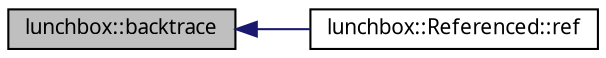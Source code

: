 digraph "lunchbox::backtrace"
{
  edge [fontname="Sans",fontsize="10",labelfontname="Sans",labelfontsize="10"];
  node [fontname="Sans",fontsize="10",shape=record];
  rankdir="LR";
  Node1 [label="lunchbox::backtrace",height=0.2,width=0.4,color="black", fillcolor="grey75", style="filled" fontcolor="black"];
  Node1 -> Node2 [dir="back",color="midnightblue",fontsize="10",style="solid",fontname="Sans"];
  Node2 [label="lunchbox::Referenced::ref",height=0.2,width=0.4,color="black", fillcolor="white", style="filled",URL="$classlunchbox_1_1_referenced.html#abfeae4d48edb2d1ea4204b1851f461c6",tooltip="Increase the reference count. "];
}
